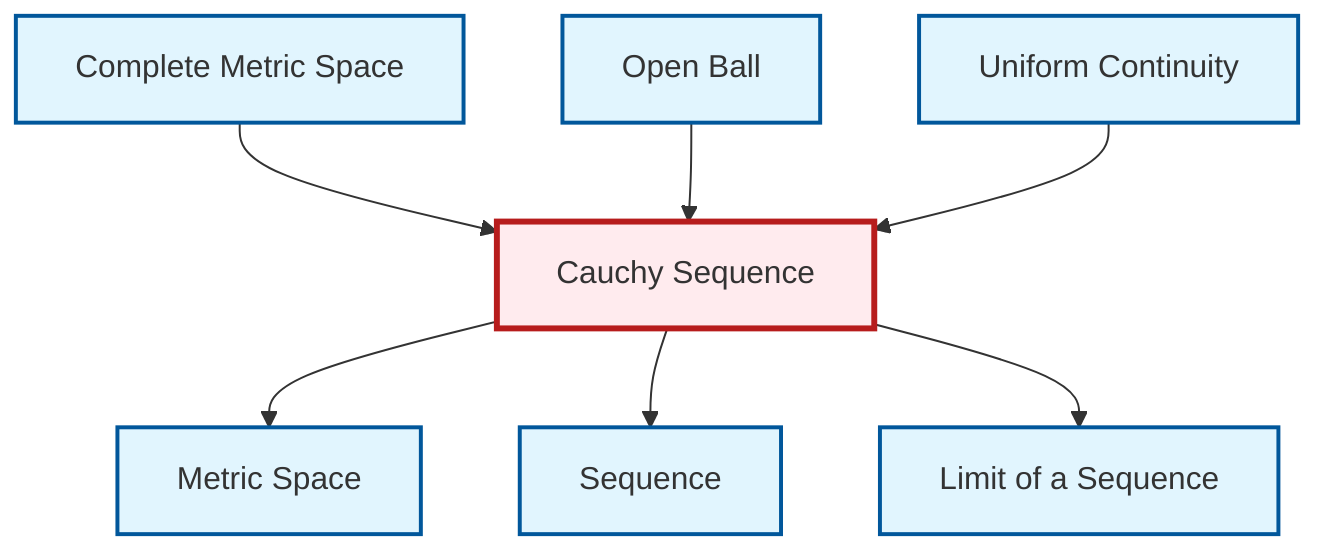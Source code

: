 graph TD
    classDef definition fill:#e1f5fe,stroke:#01579b,stroke-width:2px
    classDef theorem fill:#f3e5f5,stroke:#4a148c,stroke-width:2px
    classDef axiom fill:#fff3e0,stroke:#e65100,stroke-width:2px
    classDef example fill:#e8f5e9,stroke:#1b5e20,stroke-width:2px
    classDef current fill:#ffebee,stroke:#b71c1c,stroke-width:3px
    def-cauchy-sequence["Cauchy Sequence"]:::definition
    def-open-ball["Open Ball"]:::definition
    def-uniform-continuity["Uniform Continuity"]:::definition
    def-sequence["Sequence"]:::definition
    def-metric-space["Metric Space"]:::definition
    def-complete-metric-space["Complete Metric Space"]:::definition
    def-limit["Limit of a Sequence"]:::definition
    def-complete-metric-space --> def-cauchy-sequence
    def-open-ball --> def-cauchy-sequence
    def-cauchy-sequence --> def-metric-space
    def-cauchy-sequence --> def-sequence
    def-uniform-continuity --> def-cauchy-sequence
    def-cauchy-sequence --> def-limit
    class def-cauchy-sequence current